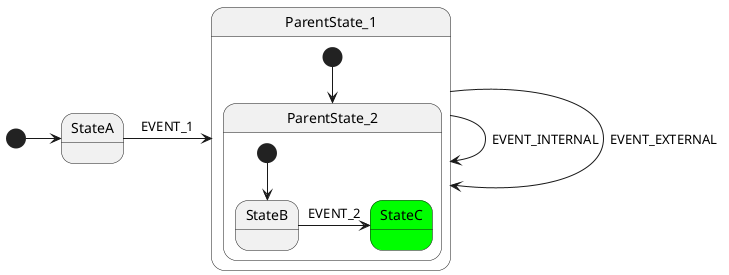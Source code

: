 @startuml

[*] -right-> StateA
StateA -right-> ParentState_1: EVENT_1
ParentState_1 -> ParentState_1: EVENT_INTERNAL
ParentState_1 -> ParentState_1: EVENT_EXTERNAL

state ParentState_1 {
    [*] --> ParentState_2
    state ParentState_2 {
        [*] --> StateB
        StateB -> StateC: EVENT_2

        state StateC #00FF00
    }
}

@enduml